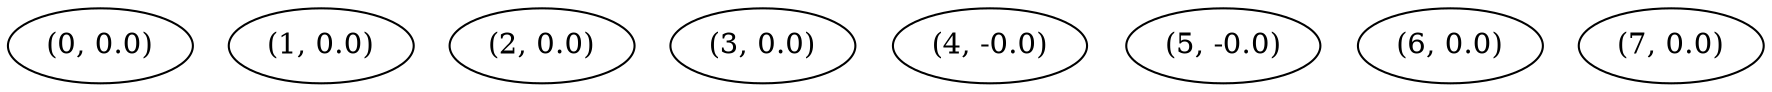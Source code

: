 digraph {
    0 [ label = "(0, 0.0)" ]
    1 [ label = "(1, 0.0)" ]
    2 [ label = "(2, 0.0)" ]
    3 [ label = "(3, 0.0)" ]
    4 [ label = "(4, -0.0)" ]
    5 [ label = "(5, -0.0)" ]
    6 [ label = "(6, 0.0)" ]
    7 [ label = "(7, 0.0)" ]
}

